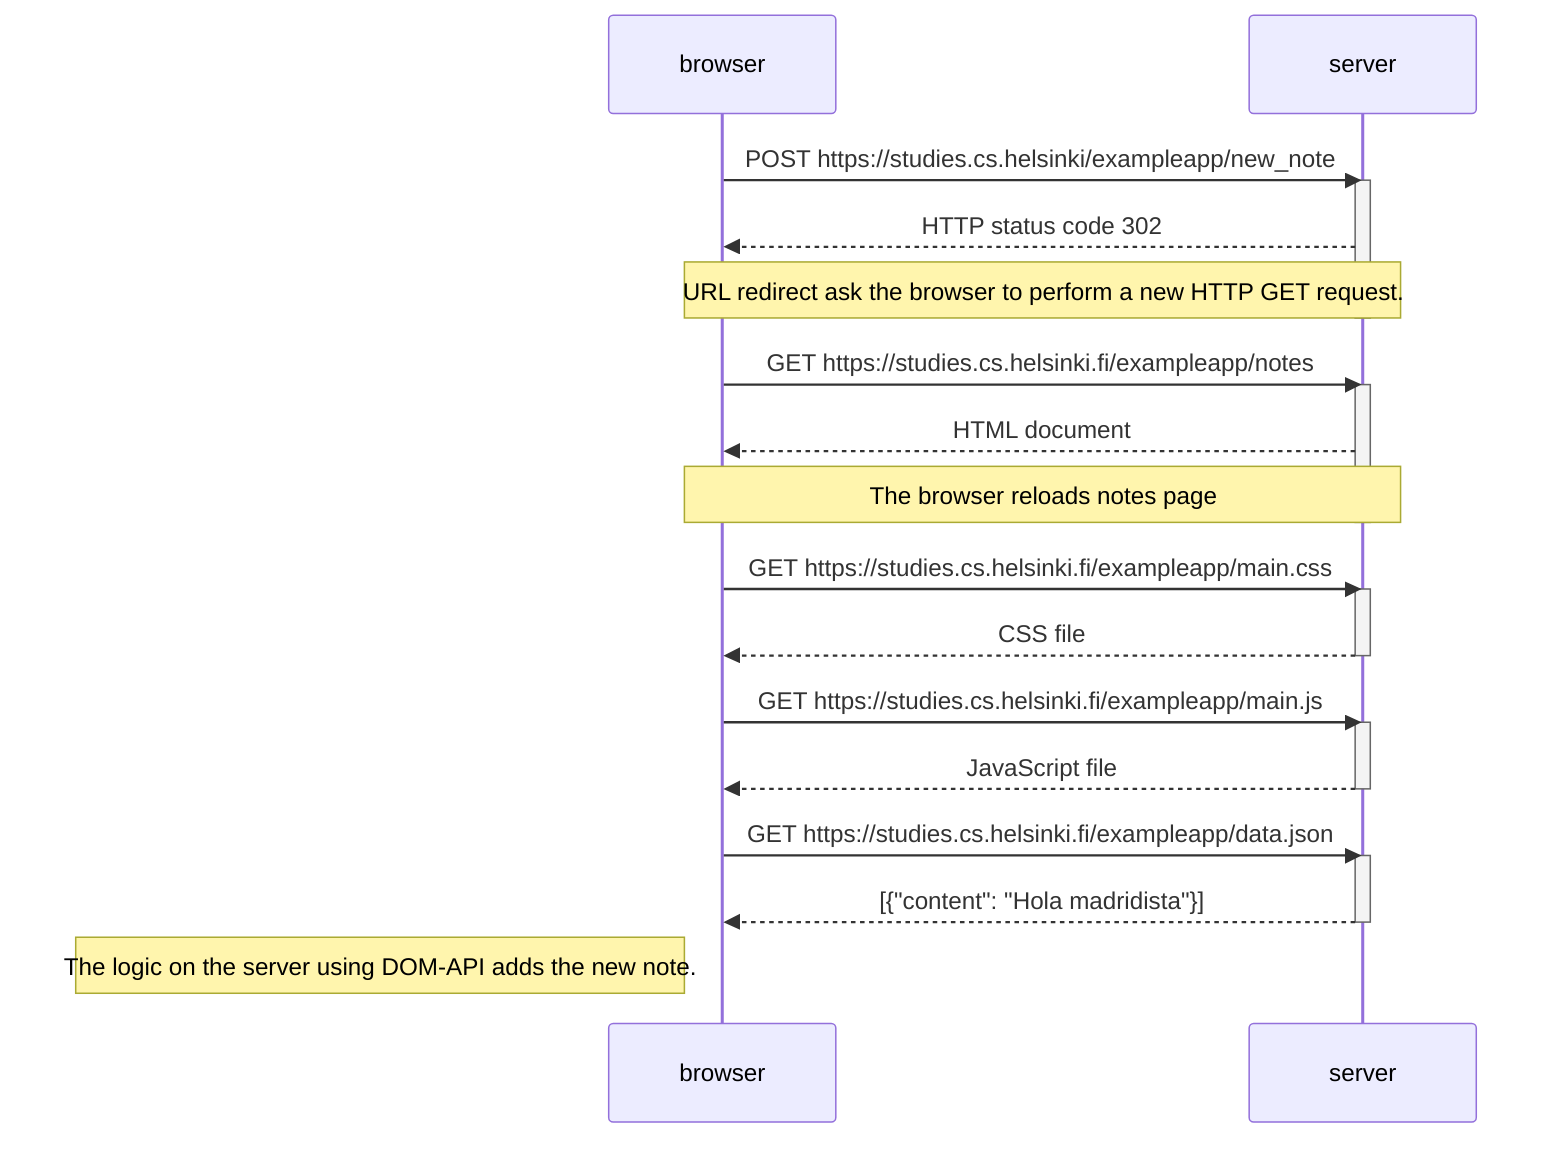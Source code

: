 %% Exercises 0.4
%% New note diagram

sequenceDiagram
participant browser
participant server


browser->>server: POST https://studies.cs.helsinki/exampleapp/new_note
activate server
server-->>browser: HTTP status code 302
%% The server instructs the browser to make a new request to the address located inside the response header section under location "/exampleapp/notes.
Note over browser, server: URL redirect ask the browser to perform a new HTTP GET request.
deactivate server

browser->>server: GET https://studies.cs.helsinki.fi/exampleapp/notes
activate server
server-->>browser: HTML document
Note over browser, server: The browser reloads notes page
deactivate server

browser->>server: GET https://studies.cs.helsinki.fi/exampleapp/main.css
activate server
server-->>browser: CSS file
deactivate server

browser->>server: GET https://studies.cs.helsinki.fi/exampleapp/main.js
activate server
server-->>browser: JavaScript file
deactivate server

browser->>server: GET https://studies.cs.helsinki.fi/exampleapp/data.json
activate server
server-->>browser: [{"content": "Hola madridista"}]
deactivate server
Note  left of browser: The logic on the server using DOM-API adds the new note.
%% The Javascript code fetched from the  server using the DOM-API add the new note to the document.